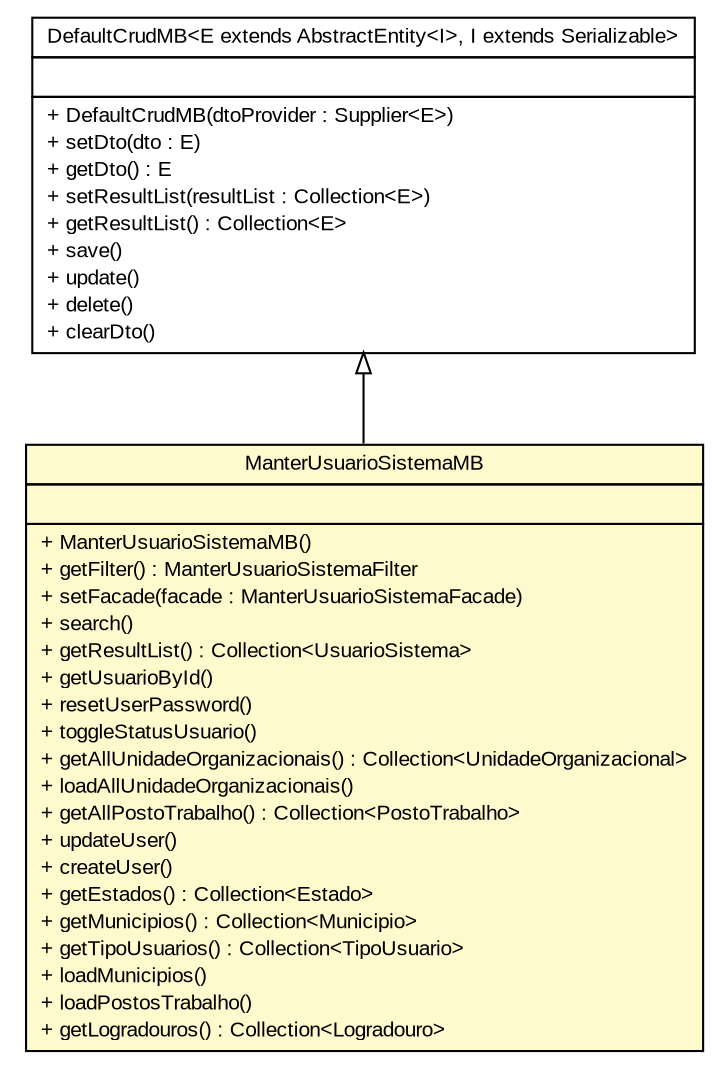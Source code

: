 #!/usr/local/bin/dot
#
# Class diagram 
# Generated by UMLGraph version R5_6 (http://www.umlgraph.org/)
#

digraph G {
	edge [fontname="arial",fontsize=10,labelfontname="arial",labelfontsize=10];
	node [fontname="arial",fontsize=10,shape=plaintext];
	nodesep=0.25;
	ranksep=0.5;
	// br.gov.to.sefaz.presentation.managedbean.impl.DefaultCrudMB<E extends br.gov.to.sefaz.persistence.entity.AbstractEntity<I>, I extends java.io.Serializable>
	c527875 [label=<<table title="br.gov.to.sefaz.presentation.managedbean.impl.DefaultCrudMB" border="0" cellborder="1" cellspacing="0" cellpadding="2" port="p" href="../../presentation/managedbean/impl/DefaultCrudMB.html">
		<tr><td><table border="0" cellspacing="0" cellpadding="1">
<tr><td align="center" balign="center"> DefaultCrudMB&lt;E extends AbstractEntity&lt;I&gt;, I extends Serializable&gt; </td></tr>
		</table></td></tr>
		<tr><td><table border="0" cellspacing="0" cellpadding="1">
<tr><td align="left" balign="left">  </td></tr>
		</table></td></tr>
		<tr><td><table border="0" cellspacing="0" cellpadding="1">
<tr><td align="left" balign="left"> + DefaultCrudMB(dtoProvider : Supplier&lt;E&gt;) </td></tr>
<tr><td align="left" balign="left"> + setDto(dto : E) </td></tr>
<tr><td align="left" balign="left"> + getDto() : E </td></tr>
<tr><td align="left" balign="left"> + setResultList(resultList : Collection&lt;E&gt;) </td></tr>
<tr><td align="left" balign="left"> + getResultList() : Collection&lt;E&gt; </td></tr>
<tr><td align="left" balign="left"> + save() </td></tr>
<tr><td align="left" balign="left"> + update() </td></tr>
<tr><td align="left" balign="left"> + delete() </td></tr>
<tr><td align="left" balign="left"> + clearDto() </td></tr>
		</table></td></tr>
		</table>>, URL="../../presentation/managedbean/impl/DefaultCrudMB.html", fontname="arial", fontcolor="black", fontsize=10.0];
	// br.gov.to.sefaz.seg.managedbean.ManterUsuarioSistemaMB
	c528259 [label=<<table title="br.gov.to.sefaz.seg.managedbean.ManterUsuarioSistemaMB" border="0" cellborder="1" cellspacing="0" cellpadding="2" port="p" bgcolor="lemonChiffon" href="./ManterUsuarioSistemaMB.html">
		<tr><td><table border="0" cellspacing="0" cellpadding="1">
<tr><td align="center" balign="center"> ManterUsuarioSistemaMB </td></tr>
		</table></td></tr>
		<tr><td><table border="0" cellspacing="0" cellpadding="1">
<tr><td align="left" balign="left">  </td></tr>
		</table></td></tr>
		<tr><td><table border="0" cellspacing="0" cellpadding="1">
<tr><td align="left" balign="left"> + ManterUsuarioSistemaMB() </td></tr>
<tr><td align="left" balign="left"> + getFilter() : ManterUsuarioSistemaFilter </td></tr>
<tr><td align="left" balign="left"> + setFacade(facade : ManterUsuarioSistemaFacade) </td></tr>
<tr><td align="left" balign="left"> + search() </td></tr>
<tr><td align="left" balign="left"> + getResultList() : Collection&lt;UsuarioSistema&gt; </td></tr>
<tr><td align="left" balign="left"> + getUsuarioById() </td></tr>
<tr><td align="left" balign="left"> + resetUserPassword() </td></tr>
<tr><td align="left" balign="left"> + toggleStatusUsuario() </td></tr>
<tr><td align="left" balign="left"> + getAllUnidadeOrganizacionais() : Collection&lt;UnidadeOrganizacional&gt; </td></tr>
<tr><td align="left" balign="left"> + loadAllUnidadeOrganizacionais() </td></tr>
<tr><td align="left" balign="left"> + getAllPostoTrabalho() : Collection&lt;PostoTrabalho&gt; </td></tr>
<tr><td align="left" balign="left"> + updateUser() </td></tr>
<tr><td align="left" balign="left"> + createUser() </td></tr>
<tr><td align="left" balign="left"> + getEstados() : Collection&lt;Estado&gt; </td></tr>
<tr><td align="left" balign="left"> + getMunicipios() : Collection&lt;Municipio&gt; </td></tr>
<tr><td align="left" balign="left"> + getTipoUsuarios() : Collection&lt;TipoUsuario&gt; </td></tr>
<tr><td align="left" balign="left"> + loadMunicipios() </td></tr>
<tr><td align="left" balign="left"> + loadPostosTrabalho() </td></tr>
<tr><td align="left" balign="left"> + getLogradouros() : Collection&lt;Logradouro&gt; </td></tr>
		</table></td></tr>
		</table>>, URL="./ManterUsuarioSistemaMB.html", fontname="arial", fontcolor="black", fontsize=10.0];
	//br.gov.to.sefaz.seg.managedbean.ManterUsuarioSistemaMB extends br.gov.to.sefaz.presentation.managedbean.impl.DefaultCrudMB<br.gov.to.sefaz.seg.persistence.entity.UsuarioSistema, java.lang.String>
	c527875:p -> c528259:p [dir=back,arrowtail=empty];
}


